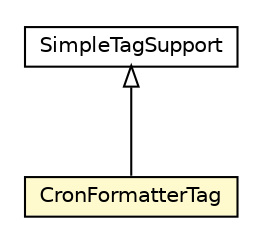 #!/usr/local/bin/dot
#
# Class diagram 
# Generated by UMLGraph version R5_6-24-gf6e263 (http://www.umlgraph.org/)
#

digraph G {
	edge [fontname="Helvetica",fontsize=10,labelfontname="Helvetica",labelfontsize=10];
	node [fontname="Helvetica",fontsize=10,shape=plaintext];
	nodesep=0.25;
	ranksep=0.5;
	// nl.b3p.web.jsp.CronFormatterTag
	c10 [label=<<table title="nl.b3p.web.jsp.CronFormatterTag" border="0" cellborder="1" cellspacing="0" cellpadding="2" port="p" bgcolor="lemonChiffon" href="./CronFormatterTag.html">
		<tr><td><table border="0" cellspacing="0" cellpadding="1">
<tr><td align="center" balign="center"> CronFormatterTag </td></tr>
		</table></td></tr>
		</table>>, URL="./CronFormatterTag.html", fontname="Helvetica", fontcolor="black", fontsize=10.0];
	//nl.b3p.web.jsp.CronFormatterTag extends javax.servlet.jsp.tagext.SimpleTagSupport
	c19:p -> c10:p [dir=back,arrowtail=empty];
	// javax.servlet.jsp.tagext.SimpleTagSupport
	c19 [label=<<table title="javax.servlet.jsp.tagext.SimpleTagSupport" border="0" cellborder="1" cellspacing="0" cellpadding="2" port="p" href="https://docs.oracle.com/javaee/7/api/javax/servlet/jsp/tagext/SimpleTagSupport.html">
		<tr><td><table border="0" cellspacing="0" cellpadding="1">
<tr><td align="center" balign="center"> SimpleTagSupport </td></tr>
		</table></td></tr>
		</table>>, URL="https://docs.oracle.com/javaee/7/api/javax/servlet/jsp/tagext/SimpleTagSupport.html", fontname="Helvetica", fontcolor="black", fontsize=10.0];
}


